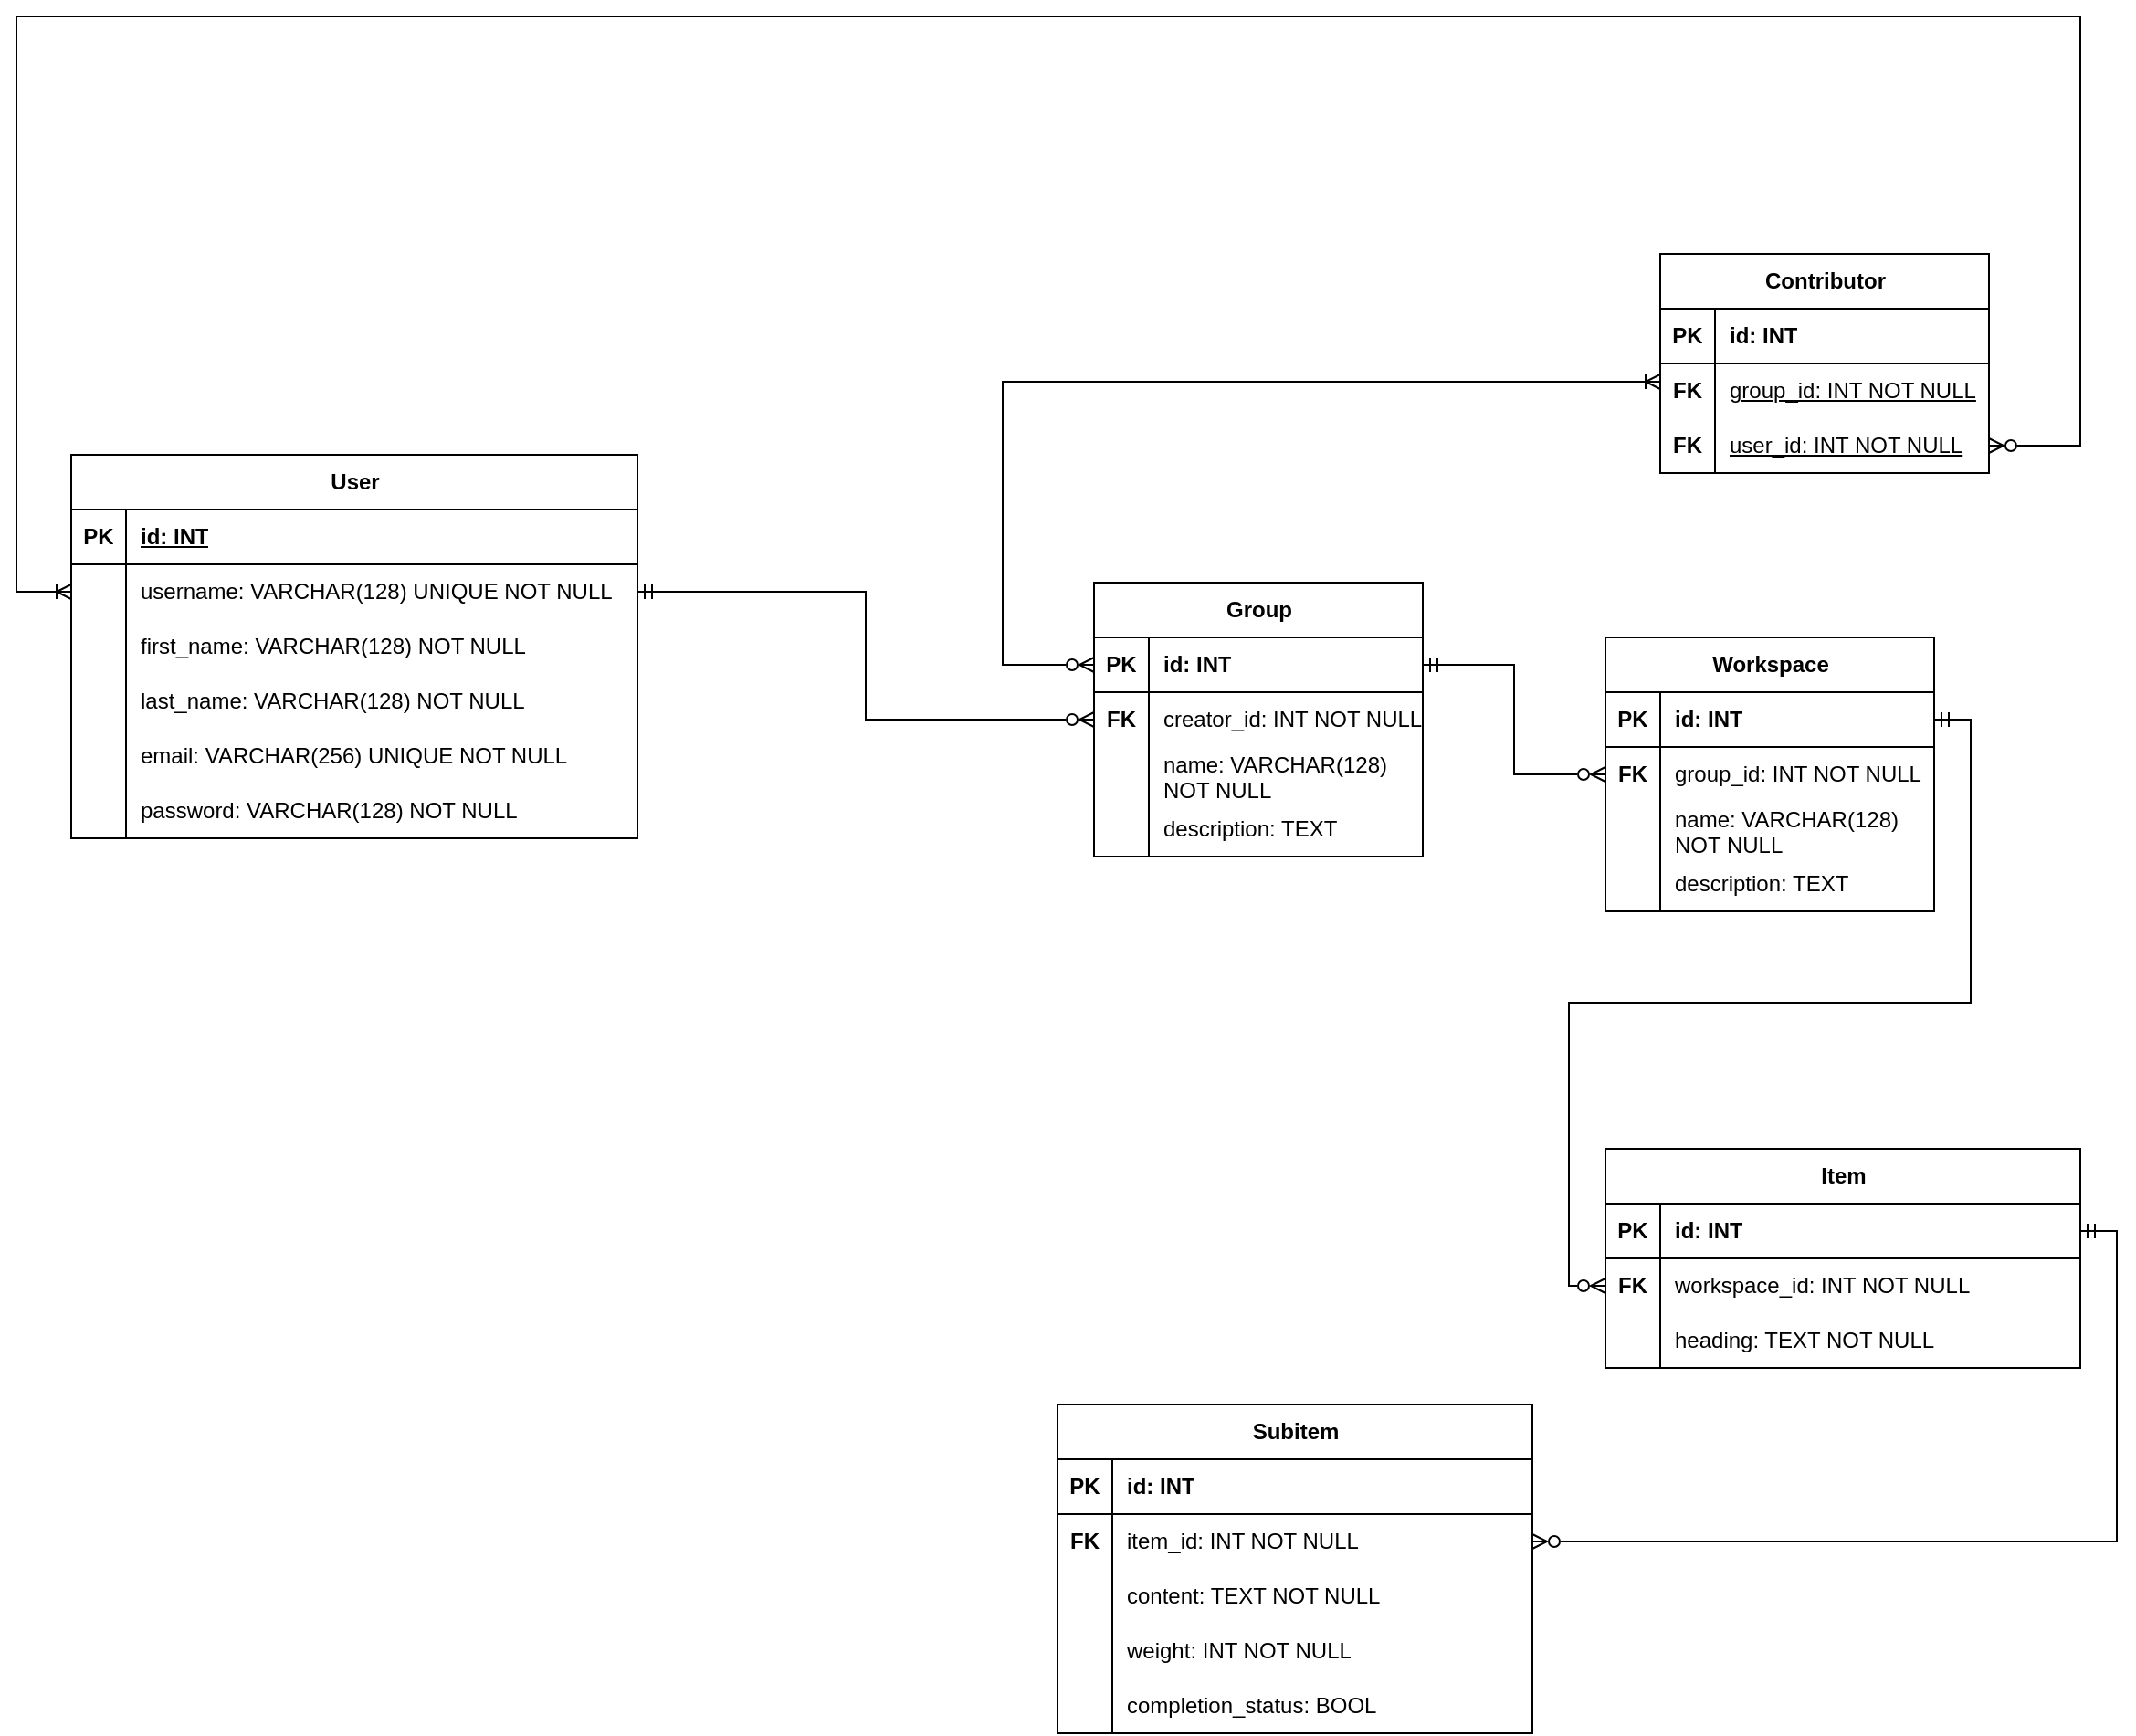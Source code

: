 <mxfile version="26.2.5">
  <diagram id="Vizgk328XZVKusMXMhiy" name="Page-1">
    <mxGraphModel dx="2844" dy="730" grid="1" gridSize="10" guides="1" tooltips="1" connect="1" arrows="1" fold="1" page="1" pageScale="1" pageWidth="827" pageHeight="1169" math="0" shadow="0">
      <root>
        <mxCell id="0" />
        <mxCell id="1" parent="0" />
        <mxCell id="0j1ZHd1GGFSt-I9mSzUB-1" value="User" style="shape=table;startSize=30;container=1;collapsible=1;childLayout=tableLayout;fixedRows=1;rowLines=0;fontStyle=1;align=center;resizeLast=1;html=1;" parent="1" vertex="1">
          <mxGeometry x="-1080" y="270" width="310" height="210.0" as="geometry" />
        </mxCell>
        <mxCell id="0j1ZHd1GGFSt-I9mSzUB-2" value="" style="shape=tableRow;horizontal=0;startSize=0;swimlaneHead=0;swimlaneBody=0;fillColor=none;collapsible=0;dropTarget=0;points=[[0,0.5],[1,0.5]];portConstraint=eastwest;top=0;left=0;right=0;bottom=1;" parent="0j1ZHd1GGFSt-I9mSzUB-1" vertex="1">
          <mxGeometry y="30" width="310" height="30" as="geometry" />
        </mxCell>
        <mxCell id="0j1ZHd1GGFSt-I9mSzUB-3" value="PK" style="shape=partialRectangle;connectable=0;fillColor=none;top=0;left=0;bottom=0;right=0;fontStyle=1;overflow=hidden;whiteSpace=wrap;html=1;" parent="0j1ZHd1GGFSt-I9mSzUB-2" vertex="1">
          <mxGeometry width="30" height="30" as="geometry">
            <mxRectangle width="30" height="30" as="alternateBounds" />
          </mxGeometry>
        </mxCell>
        <mxCell id="0j1ZHd1GGFSt-I9mSzUB-4" value="id: INT" style="shape=partialRectangle;connectable=0;fillColor=none;top=0;left=0;bottom=0;right=0;align=left;spacingLeft=6;fontStyle=5;overflow=hidden;whiteSpace=wrap;html=1;" parent="0j1ZHd1GGFSt-I9mSzUB-2" vertex="1">
          <mxGeometry x="30" width="280" height="30" as="geometry">
            <mxRectangle width="280" height="30" as="alternateBounds" />
          </mxGeometry>
        </mxCell>
        <mxCell id="0j1ZHd1GGFSt-I9mSzUB-5" value="" style="shape=tableRow;horizontal=0;startSize=0;swimlaneHead=0;swimlaneBody=0;fillColor=none;collapsible=0;dropTarget=0;points=[[0,0.5],[1,0.5]];portConstraint=eastwest;top=0;left=0;right=0;bottom=0;" parent="0j1ZHd1GGFSt-I9mSzUB-1" vertex="1">
          <mxGeometry y="60" width="310" height="30" as="geometry" />
        </mxCell>
        <mxCell id="0j1ZHd1GGFSt-I9mSzUB-6" value="" style="shape=partialRectangle;connectable=0;fillColor=none;top=0;left=0;bottom=0;right=0;editable=1;overflow=hidden;whiteSpace=wrap;html=1;" parent="0j1ZHd1GGFSt-I9mSzUB-5" vertex="1">
          <mxGeometry width="30" height="30" as="geometry">
            <mxRectangle width="30" height="30" as="alternateBounds" />
          </mxGeometry>
        </mxCell>
        <mxCell id="0j1ZHd1GGFSt-I9mSzUB-7" value="username: VARCHAR(128) UNIQUE NOT NULL" style="shape=partialRectangle;connectable=0;fillColor=none;top=0;left=0;bottom=0;right=0;align=left;spacingLeft=6;overflow=hidden;whiteSpace=wrap;html=1;" parent="0j1ZHd1GGFSt-I9mSzUB-5" vertex="1">
          <mxGeometry x="30" width="280" height="30" as="geometry">
            <mxRectangle width="280" height="30" as="alternateBounds" />
          </mxGeometry>
        </mxCell>
        <mxCell id="0j1ZHd1GGFSt-I9mSzUB-8" value="" style="shape=tableRow;horizontal=0;startSize=0;swimlaneHead=0;swimlaneBody=0;fillColor=none;collapsible=0;dropTarget=0;points=[[0,0.5],[1,0.5]];portConstraint=eastwest;top=0;left=0;right=0;bottom=0;" parent="0j1ZHd1GGFSt-I9mSzUB-1" vertex="1">
          <mxGeometry y="90" width="310" height="30" as="geometry" />
        </mxCell>
        <mxCell id="0j1ZHd1GGFSt-I9mSzUB-9" value="" style="shape=partialRectangle;connectable=0;fillColor=none;top=0;left=0;bottom=0;right=0;editable=1;overflow=hidden;whiteSpace=wrap;html=1;" parent="0j1ZHd1GGFSt-I9mSzUB-8" vertex="1">
          <mxGeometry width="30" height="30" as="geometry">
            <mxRectangle width="30" height="30" as="alternateBounds" />
          </mxGeometry>
        </mxCell>
        <mxCell id="0j1ZHd1GGFSt-I9mSzUB-10" value="first_name: VARCHAR(128) NOT NULL" style="shape=partialRectangle;connectable=0;fillColor=none;top=0;left=0;bottom=0;right=0;align=left;spacingLeft=6;overflow=hidden;whiteSpace=wrap;html=1;" parent="0j1ZHd1GGFSt-I9mSzUB-8" vertex="1">
          <mxGeometry x="30" width="280" height="30" as="geometry">
            <mxRectangle width="280" height="30" as="alternateBounds" />
          </mxGeometry>
        </mxCell>
        <mxCell id="0j1ZHd1GGFSt-I9mSzUB-11" value="" style="shape=tableRow;horizontal=0;startSize=0;swimlaneHead=0;swimlaneBody=0;fillColor=none;collapsible=0;dropTarget=0;points=[[0,0.5],[1,0.5]];portConstraint=eastwest;top=0;left=0;right=0;bottom=0;" parent="0j1ZHd1GGFSt-I9mSzUB-1" vertex="1">
          <mxGeometry y="120" width="310" height="30" as="geometry" />
        </mxCell>
        <mxCell id="0j1ZHd1GGFSt-I9mSzUB-12" value="" style="shape=partialRectangle;connectable=0;fillColor=none;top=0;left=0;bottom=0;right=0;editable=1;overflow=hidden;whiteSpace=wrap;html=1;" parent="0j1ZHd1GGFSt-I9mSzUB-11" vertex="1">
          <mxGeometry width="30" height="30" as="geometry">
            <mxRectangle width="30" height="30" as="alternateBounds" />
          </mxGeometry>
        </mxCell>
        <mxCell id="0j1ZHd1GGFSt-I9mSzUB-13" value="last_name: VARCHAR(128) NOT NULL" style="shape=partialRectangle;connectable=0;fillColor=none;top=0;left=0;bottom=0;right=0;align=left;spacingLeft=6;overflow=hidden;whiteSpace=wrap;html=1;" parent="0j1ZHd1GGFSt-I9mSzUB-11" vertex="1">
          <mxGeometry x="30" width="280" height="30" as="geometry">
            <mxRectangle width="280" height="30" as="alternateBounds" />
          </mxGeometry>
        </mxCell>
        <mxCell id="0j1ZHd1GGFSt-I9mSzUB-14" value="" style="shape=tableRow;horizontal=0;startSize=0;swimlaneHead=0;swimlaneBody=0;fillColor=none;collapsible=0;dropTarget=0;points=[[0,0.5],[1,0.5]];portConstraint=eastwest;top=0;left=0;right=0;bottom=0;" parent="0j1ZHd1GGFSt-I9mSzUB-1" vertex="1">
          <mxGeometry y="150" width="310" height="30" as="geometry" />
        </mxCell>
        <mxCell id="0j1ZHd1GGFSt-I9mSzUB-15" value="" style="shape=partialRectangle;connectable=0;fillColor=none;top=0;left=0;bottom=0;right=0;editable=1;overflow=hidden;whiteSpace=wrap;html=1;" parent="0j1ZHd1GGFSt-I9mSzUB-14" vertex="1">
          <mxGeometry width="30" height="30" as="geometry">
            <mxRectangle width="30" height="30" as="alternateBounds" />
          </mxGeometry>
        </mxCell>
        <mxCell id="0j1ZHd1GGFSt-I9mSzUB-16" value="email: VARCHAR(256) UNIQUE NOT NULL" style="shape=partialRectangle;connectable=0;fillColor=none;top=0;left=0;bottom=0;right=0;align=left;spacingLeft=6;overflow=hidden;whiteSpace=wrap;html=1;" parent="0j1ZHd1GGFSt-I9mSzUB-14" vertex="1">
          <mxGeometry x="30" width="280" height="30" as="geometry">
            <mxRectangle width="280" height="30" as="alternateBounds" />
          </mxGeometry>
        </mxCell>
        <mxCell id="Rop_SnVx1eAx6i6JZhQR-4" value="" style="shape=tableRow;horizontal=0;startSize=0;swimlaneHead=0;swimlaneBody=0;fillColor=none;collapsible=0;dropTarget=0;points=[[0,0.5],[1,0.5]];portConstraint=eastwest;top=0;left=0;right=0;bottom=0;" parent="0j1ZHd1GGFSt-I9mSzUB-1" vertex="1">
          <mxGeometry y="180" width="310" height="30" as="geometry" />
        </mxCell>
        <mxCell id="Rop_SnVx1eAx6i6JZhQR-5" value="" style="shape=partialRectangle;connectable=0;fillColor=none;top=0;left=0;bottom=0;right=0;editable=1;overflow=hidden;whiteSpace=wrap;html=1;" parent="Rop_SnVx1eAx6i6JZhQR-4" vertex="1">
          <mxGeometry width="30" height="30" as="geometry">
            <mxRectangle width="30" height="30" as="alternateBounds" />
          </mxGeometry>
        </mxCell>
        <mxCell id="Rop_SnVx1eAx6i6JZhQR-6" value="password: VARCHAR(128) NOT NULL" style="shape=partialRectangle;connectable=0;fillColor=none;top=0;left=0;bottom=0;right=0;align=left;spacingLeft=6;overflow=hidden;whiteSpace=wrap;html=1;" parent="Rop_SnVx1eAx6i6JZhQR-4" vertex="1">
          <mxGeometry x="30" width="280" height="30" as="geometry">
            <mxRectangle width="280" height="30" as="alternateBounds" />
          </mxGeometry>
        </mxCell>
        <mxCell id="Rop_SnVx1eAx6i6JZhQR-7" value="Group" style="shape=table;startSize=30;container=1;collapsible=1;childLayout=tableLayout;fixedRows=1;rowLines=0;fontStyle=1;align=center;resizeLast=1;html=1;" parent="1" vertex="1">
          <mxGeometry x="-520" y="340" width="180" height="150.0" as="geometry" />
        </mxCell>
        <mxCell id="Rop_SnVx1eAx6i6JZhQR-8" value="" style="shape=tableRow;horizontal=0;startSize=0;swimlaneHead=0;swimlaneBody=0;fillColor=none;collapsible=0;dropTarget=0;points=[[0,0.5],[1,0.5]];portConstraint=eastwest;top=0;left=0;right=0;bottom=1;" parent="Rop_SnVx1eAx6i6JZhQR-7" vertex="1">
          <mxGeometry y="30" width="180" height="30" as="geometry" />
        </mxCell>
        <mxCell id="Rop_SnVx1eAx6i6JZhQR-9" value="PK" style="shape=partialRectangle;connectable=0;fillColor=none;top=0;left=0;bottom=0;right=0;fontStyle=1;overflow=hidden;whiteSpace=wrap;html=1;" parent="Rop_SnVx1eAx6i6JZhQR-8" vertex="1">
          <mxGeometry width="30" height="30" as="geometry">
            <mxRectangle width="30" height="30" as="alternateBounds" />
          </mxGeometry>
        </mxCell>
        <mxCell id="Rop_SnVx1eAx6i6JZhQR-10" value="id: INT" style="shape=partialRectangle;connectable=0;fillColor=none;top=0;left=0;bottom=0;right=0;align=left;spacingLeft=6;fontStyle=1;overflow=hidden;whiteSpace=wrap;html=1;" parent="Rop_SnVx1eAx6i6JZhQR-8" vertex="1">
          <mxGeometry x="30" width="150" height="30" as="geometry">
            <mxRectangle width="150" height="30" as="alternateBounds" />
          </mxGeometry>
        </mxCell>
        <mxCell id="Rop_SnVx1eAx6i6JZhQR-11" value="" style="shape=tableRow;horizontal=0;startSize=0;swimlaneHead=0;swimlaneBody=0;fillColor=none;collapsible=0;dropTarget=0;points=[[0,0.5],[1,0.5]];portConstraint=eastwest;top=0;left=0;right=0;bottom=0;" parent="Rop_SnVx1eAx6i6JZhQR-7" vertex="1">
          <mxGeometry y="60" width="180" height="30" as="geometry" />
        </mxCell>
        <mxCell id="Rop_SnVx1eAx6i6JZhQR-12" value="&lt;b&gt;FK&lt;/b&gt;" style="shape=partialRectangle;connectable=0;fillColor=none;top=0;left=0;bottom=0;right=0;editable=1;overflow=hidden;whiteSpace=wrap;html=1;strokeColor=default;align=center;verticalAlign=middle;fontFamily=Helvetica;fontSize=12;fontColor=default;" parent="Rop_SnVx1eAx6i6JZhQR-11" vertex="1">
          <mxGeometry width="30" height="30" as="geometry">
            <mxRectangle width="30" height="30" as="alternateBounds" />
          </mxGeometry>
        </mxCell>
        <mxCell id="Rop_SnVx1eAx6i6JZhQR-13" value="creator_id: INT NOT NULL" style="shape=partialRectangle;connectable=0;fillColor=none;top=0;left=0;bottom=0;right=0;align=left;spacingLeft=6;overflow=hidden;whiteSpace=wrap;html=1;" parent="Rop_SnVx1eAx6i6JZhQR-11" vertex="1">
          <mxGeometry x="30" width="150" height="30" as="geometry">
            <mxRectangle width="150" height="30" as="alternateBounds" />
          </mxGeometry>
        </mxCell>
        <mxCell id="Rop_SnVx1eAx6i6JZhQR-14" value="" style="shape=tableRow;horizontal=0;startSize=0;swimlaneHead=0;swimlaneBody=0;fillColor=none;collapsible=0;dropTarget=0;points=[[0,0.5],[1,0.5]];portConstraint=eastwest;top=0;left=0;right=0;bottom=0;" parent="Rop_SnVx1eAx6i6JZhQR-7" vertex="1">
          <mxGeometry y="90" width="180" height="30" as="geometry" />
        </mxCell>
        <mxCell id="Rop_SnVx1eAx6i6JZhQR-15" value="" style="shape=partialRectangle;connectable=0;fillColor=none;top=0;left=0;bottom=0;right=0;editable=1;overflow=hidden;whiteSpace=wrap;html=1;" parent="Rop_SnVx1eAx6i6JZhQR-14" vertex="1">
          <mxGeometry width="30" height="30" as="geometry">
            <mxRectangle width="30" height="30" as="alternateBounds" />
          </mxGeometry>
        </mxCell>
        <mxCell id="Rop_SnVx1eAx6i6JZhQR-16" value="name: VARCHAR(128) NOT NULL" style="shape=partialRectangle;connectable=0;fillColor=none;top=0;left=0;bottom=0;right=0;align=left;spacingLeft=6;overflow=hidden;whiteSpace=wrap;html=1;" parent="Rop_SnVx1eAx6i6JZhQR-14" vertex="1">
          <mxGeometry x="30" width="150" height="30" as="geometry">
            <mxRectangle width="150" height="30" as="alternateBounds" />
          </mxGeometry>
        </mxCell>
        <mxCell id="Rop_SnVx1eAx6i6JZhQR-47" value="" style="shape=tableRow;horizontal=0;startSize=0;swimlaneHead=0;swimlaneBody=0;fillColor=none;collapsible=0;dropTarget=0;points=[[0,0.5],[1,0.5]];portConstraint=eastwest;top=0;left=0;right=0;bottom=0;" parent="Rop_SnVx1eAx6i6JZhQR-7" vertex="1">
          <mxGeometry y="120" width="180" height="30" as="geometry" />
        </mxCell>
        <mxCell id="Rop_SnVx1eAx6i6JZhQR-48" value="" style="shape=partialRectangle;connectable=0;fillColor=none;top=0;left=0;bottom=0;right=0;editable=1;overflow=hidden;whiteSpace=wrap;html=1;" parent="Rop_SnVx1eAx6i6JZhQR-47" vertex="1">
          <mxGeometry width="30" height="30" as="geometry">
            <mxRectangle width="30" height="30" as="alternateBounds" />
          </mxGeometry>
        </mxCell>
        <mxCell id="Rop_SnVx1eAx6i6JZhQR-49" value="description: TEXT" style="shape=partialRectangle;connectable=0;fillColor=none;top=0;left=0;bottom=0;right=0;align=left;spacingLeft=6;overflow=hidden;whiteSpace=wrap;html=1;" parent="Rop_SnVx1eAx6i6JZhQR-47" vertex="1">
          <mxGeometry x="30" width="150" height="30" as="geometry">
            <mxRectangle width="150" height="30" as="alternateBounds" />
          </mxGeometry>
        </mxCell>
        <mxCell id="Rop_SnVx1eAx6i6JZhQR-26" value="Workspace" style="shape=table;startSize=30;container=1;collapsible=1;childLayout=tableLayout;fixedRows=1;rowLines=0;fontStyle=1;align=center;resizeLast=1;html=1;" parent="1" vertex="1">
          <mxGeometry x="-240" y="370" width="180" height="150" as="geometry" />
        </mxCell>
        <mxCell id="Rop_SnVx1eAx6i6JZhQR-27" value="" style="shape=tableRow;horizontal=0;startSize=0;swimlaneHead=0;swimlaneBody=0;fillColor=none;collapsible=0;dropTarget=0;points=[[0,0.5],[1,0.5]];portConstraint=eastwest;top=0;left=0;right=0;bottom=1;" parent="Rop_SnVx1eAx6i6JZhQR-26" vertex="1">
          <mxGeometry y="30" width="180" height="30" as="geometry" />
        </mxCell>
        <mxCell id="Rop_SnVx1eAx6i6JZhQR-28" value="PK" style="shape=partialRectangle;connectable=0;fillColor=none;top=0;left=0;bottom=0;right=0;fontStyle=1;overflow=hidden;whiteSpace=wrap;html=1;" parent="Rop_SnVx1eAx6i6JZhQR-27" vertex="1">
          <mxGeometry width="30" height="30" as="geometry">
            <mxRectangle width="30" height="30" as="alternateBounds" />
          </mxGeometry>
        </mxCell>
        <mxCell id="Rop_SnVx1eAx6i6JZhQR-29" value="id: INT" style="shape=partialRectangle;connectable=0;fillColor=none;top=0;left=0;bottom=0;right=0;align=left;spacingLeft=6;fontStyle=1;overflow=hidden;whiteSpace=wrap;html=1;" parent="Rop_SnVx1eAx6i6JZhQR-27" vertex="1">
          <mxGeometry x="30" width="150" height="30" as="geometry">
            <mxRectangle width="150" height="30" as="alternateBounds" />
          </mxGeometry>
        </mxCell>
        <mxCell id="Rop_SnVx1eAx6i6JZhQR-50" value="" style="shape=tableRow;horizontal=0;startSize=0;swimlaneHead=0;swimlaneBody=0;fillColor=none;collapsible=0;dropTarget=0;points=[[0,0.5],[1,0.5]];portConstraint=eastwest;top=0;left=0;right=0;bottom=0;" parent="Rop_SnVx1eAx6i6JZhQR-26" vertex="1">
          <mxGeometry y="60" width="180" height="30" as="geometry" />
        </mxCell>
        <mxCell id="Rop_SnVx1eAx6i6JZhQR-51" value="&lt;b&gt;FK&lt;/b&gt;" style="shape=partialRectangle;connectable=0;fillColor=none;top=0;left=0;bottom=0;right=0;editable=1;overflow=hidden;whiteSpace=wrap;html=1;" parent="Rop_SnVx1eAx6i6JZhQR-50" vertex="1">
          <mxGeometry width="30" height="30" as="geometry">
            <mxRectangle width="30" height="30" as="alternateBounds" />
          </mxGeometry>
        </mxCell>
        <mxCell id="Rop_SnVx1eAx6i6JZhQR-52" value="&lt;span&gt;group_id&lt;/span&gt;: INT NOT NULL" style="shape=partialRectangle;connectable=0;fillColor=none;top=0;left=0;bottom=0;right=0;align=left;spacingLeft=6;overflow=hidden;whiteSpace=wrap;html=1;fontStyle=0" parent="Rop_SnVx1eAx6i6JZhQR-50" vertex="1">
          <mxGeometry x="30" width="150" height="30" as="geometry">
            <mxRectangle width="150" height="30" as="alternateBounds" />
          </mxGeometry>
        </mxCell>
        <mxCell id="Rop_SnVx1eAx6i6JZhQR-111" value="" style="shape=tableRow;horizontal=0;startSize=0;swimlaneHead=0;swimlaneBody=0;fillColor=none;collapsible=0;dropTarget=0;points=[[0,0.5],[1,0.5]];portConstraint=eastwest;top=0;left=0;right=0;bottom=0;" parent="Rop_SnVx1eAx6i6JZhQR-26" vertex="1">
          <mxGeometry y="90" width="180" height="30" as="geometry" />
        </mxCell>
        <mxCell id="Rop_SnVx1eAx6i6JZhQR-112" value="" style="shape=partialRectangle;connectable=0;fillColor=none;top=0;left=0;bottom=0;right=0;editable=1;overflow=hidden;whiteSpace=wrap;html=1;" parent="Rop_SnVx1eAx6i6JZhQR-111" vertex="1">
          <mxGeometry width="30" height="30" as="geometry">
            <mxRectangle width="30" height="30" as="alternateBounds" />
          </mxGeometry>
        </mxCell>
        <mxCell id="Rop_SnVx1eAx6i6JZhQR-113" value="name: VARCHAR(128) NOT NULL" style="shape=partialRectangle;connectable=0;fillColor=none;top=0;left=0;bottom=0;right=0;align=left;spacingLeft=6;overflow=hidden;whiteSpace=wrap;html=1;fontStyle=0" parent="Rop_SnVx1eAx6i6JZhQR-111" vertex="1">
          <mxGeometry x="30" width="150" height="30" as="geometry">
            <mxRectangle width="150" height="30" as="alternateBounds" />
          </mxGeometry>
        </mxCell>
        <mxCell id="Rop_SnVx1eAx6i6JZhQR-57" value="" style="shape=tableRow;horizontal=0;startSize=0;swimlaneHead=0;swimlaneBody=0;fillColor=none;collapsible=0;dropTarget=0;points=[[0,0.5],[1,0.5]];portConstraint=eastwest;top=0;left=0;right=0;bottom=0;" parent="Rop_SnVx1eAx6i6JZhQR-26" vertex="1">
          <mxGeometry y="120" width="180" height="30" as="geometry" />
        </mxCell>
        <mxCell id="Rop_SnVx1eAx6i6JZhQR-58" value="" style="shape=partialRectangle;connectable=0;fillColor=none;top=0;left=0;bottom=0;right=0;editable=1;overflow=hidden;whiteSpace=wrap;html=1;" parent="Rop_SnVx1eAx6i6JZhQR-57" vertex="1">
          <mxGeometry width="30" height="30" as="geometry">
            <mxRectangle width="30" height="30" as="alternateBounds" />
          </mxGeometry>
        </mxCell>
        <mxCell id="Rop_SnVx1eAx6i6JZhQR-59" value="description: TEXT" style="shape=partialRectangle;connectable=0;fillColor=none;top=0;left=0;bottom=0;right=0;align=left;spacingLeft=6;overflow=hidden;whiteSpace=wrap;html=1;fontStyle=0" parent="Rop_SnVx1eAx6i6JZhQR-57" vertex="1">
          <mxGeometry x="30" width="150" height="30" as="geometry">
            <mxRectangle width="150" height="30" as="alternateBounds" />
          </mxGeometry>
        </mxCell>
        <mxCell id="Rop_SnVx1eAx6i6JZhQR-107" style="edgeStyle=orthogonalEdgeStyle;rounded=0;orthogonalLoop=1;jettySize=auto;html=1;entryX=0;entryY=0.5;entryDx=0;entryDy=0;endArrow=ERzeroToMany;startFill=0;startArrow=ERoneToMany;endFill=0;" parent="1" source="Rop_SnVx1eAx6i6JZhQR-36" target="Rop_SnVx1eAx6i6JZhQR-8" edge="1">
          <mxGeometry relative="1" as="geometry">
            <Array as="points">
              <mxPoint x="-570" y="230" />
              <mxPoint x="-570" y="385" />
            </Array>
          </mxGeometry>
        </mxCell>
        <mxCell id="Rop_SnVx1eAx6i6JZhQR-36" value="Contributor" style="shape=table;startSize=30;container=1;collapsible=1;childLayout=tableLayout;fixedRows=1;rowLines=0;fontStyle=1;align=center;resizeLast=1;html=1;" parent="1" vertex="1">
          <mxGeometry x="-210" y="160" width="180" height="120" as="geometry" />
        </mxCell>
        <mxCell id="Rop_SnVx1eAx6i6JZhQR-37" value="" style="shape=tableRow;horizontal=0;startSize=0;swimlaneHead=0;swimlaneBody=0;fillColor=none;collapsible=0;dropTarget=0;points=[[0,0.5],[1,0.5]];portConstraint=eastwest;top=0;left=0;right=0;bottom=1;" parent="Rop_SnVx1eAx6i6JZhQR-36" vertex="1">
          <mxGeometry y="30" width="180" height="30" as="geometry" />
        </mxCell>
        <mxCell id="Rop_SnVx1eAx6i6JZhQR-38" value="PK" style="shape=partialRectangle;connectable=0;fillColor=none;top=0;left=0;bottom=0;right=0;fontStyle=1;overflow=hidden;whiteSpace=wrap;html=1;" parent="Rop_SnVx1eAx6i6JZhQR-37" vertex="1">
          <mxGeometry width="30" height="30" as="geometry">
            <mxRectangle width="30" height="30" as="alternateBounds" />
          </mxGeometry>
        </mxCell>
        <mxCell id="Rop_SnVx1eAx6i6JZhQR-39" value="id: INT" style="shape=partialRectangle;connectable=0;fillColor=none;top=0;left=0;bottom=0;right=0;align=left;spacingLeft=6;fontStyle=1;overflow=hidden;whiteSpace=wrap;html=1;" parent="Rop_SnVx1eAx6i6JZhQR-37" vertex="1">
          <mxGeometry x="30" width="150" height="30" as="geometry">
            <mxRectangle width="150" height="30" as="alternateBounds" />
          </mxGeometry>
        </mxCell>
        <mxCell id="Rop_SnVx1eAx6i6JZhQR-40" value="" style="shape=tableRow;horizontal=0;startSize=0;swimlaneHead=0;swimlaneBody=0;fillColor=none;collapsible=0;dropTarget=0;points=[[0,0.5],[1,0.5]];portConstraint=eastwest;top=0;left=0;right=0;bottom=0;" parent="Rop_SnVx1eAx6i6JZhQR-36" vertex="1">
          <mxGeometry y="60" width="180" height="30" as="geometry" />
        </mxCell>
        <mxCell id="Rop_SnVx1eAx6i6JZhQR-41" value="&lt;b&gt;FK&lt;/b&gt;" style="shape=partialRectangle;connectable=0;fillColor=none;top=0;left=0;bottom=0;right=0;editable=1;overflow=hidden;whiteSpace=wrap;html=1;" parent="Rop_SnVx1eAx6i6JZhQR-40" vertex="1">
          <mxGeometry width="30" height="30" as="geometry">
            <mxRectangle width="30" height="30" as="alternateBounds" />
          </mxGeometry>
        </mxCell>
        <mxCell id="Rop_SnVx1eAx6i6JZhQR-42" value="group_id: INT NOT NULL" style="shape=partialRectangle;connectable=0;fillColor=none;top=0;left=0;bottom=0;right=0;align=left;spacingLeft=6;overflow=hidden;whiteSpace=wrap;html=1;fontStyle=4" parent="Rop_SnVx1eAx6i6JZhQR-40" vertex="1">
          <mxGeometry x="30" width="150" height="30" as="geometry">
            <mxRectangle width="150" height="30" as="alternateBounds" />
          </mxGeometry>
        </mxCell>
        <mxCell id="Rop_SnVx1eAx6i6JZhQR-43" value="" style="shape=tableRow;horizontal=0;startSize=0;swimlaneHead=0;swimlaneBody=0;fillColor=none;collapsible=0;dropTarget=0;points=[[0,0.5],[1,0.5]];portConstraint=eastwest;top=0;left=0;right=0;bottom=0;" parent="Rop_SnVx1eAx6i6JZhQR-36" vertex="1">
          <mxGeometry y="90" width="180" height="30" as="geometry" />
        </mxCell>
        <mxCell id="Rop_SnVx1eAx6i6JZhQR-44" value="&lt;b&gt;FK&lt;/b&gt;" style="shape=partialRectangle;connectable=0;fillColor=none;top=0;left=0;bottom=0;right=0;editable=1;overflow=hidden;whiteSpace=wrap;html=1;" parent="Rop_SnVx1eAx6i6JZhQR-43" vertex="1">
          <mxGeometry width="30" height="30" as="geometry">
            <mxRectangle width="30" height="30" as="alternateBounds" />
          </mxGeometry>
        </mxCell>
        <mxCell id="Rop_SnVx1eAx6i6JZhQR-45" value="user_id: INT NOT NULL" style="shape=partialRectangle;connectable=0;fillColor=none;top=0;left=0;bottom=0;right=0;align=left;spacingLeft=6;overflow=hidden;whiteSpace=wrap;html=1;fontStyle=4" parent="Rop_SnVx1eAx6i6JZhQR-43" vertex="1">
          <mxGeometry x="30" width="150" height="30" as="geometry">
            <mxRectangle width="150" height="30" as="alternateBounds" />
          </mxGeometry>
        </mxCell>
        <mxCell id="Rop_SnVx1eAx6i6JZhQR-73" value="Item" style="shape=table;startSize=30;container=1;collapsible=1;childLayout=tableLayout;fixedRows=1;rowLines=0;fontStyle=1;align=center;resizeLast=1;html=1;" parent="1" vertex="1">
          <mxGeometry x="-240" y="650" width="260" height="120.0" as="geometry" />
        </mxCell>
        <mxCell id="Rop_SnVx1eAx6i6JZhQR-74" value="" style="shape=tableRow;horizontal=0;startSize=0;swimlaneHead=0;swimlaneBody=0;fillColor=none;collapsible=0;dropTarget=0;points=[[0,0.5],[1,0.5]];portConstraint=eastwest;top=0;left=0;right=0;bottom=1;" parent="Rop_SnVx1eAx6i6JZhQR-73" vertex="1">
          <mxGeometry y="30" width="260" height="30" as="geometry" />
        </mxCell>
        <mxCell id="Rop_SnVx1eAx6i6JZhQR-75" value="PK" style="shape=partialRectangle;connectable=0;fillColor=none;top=0;left=0;bottom=0;right=0;fontStyle=1;overflow=hidden;whiteSpace=wrap;html=1;" parent="Rop_SnVx1eAx6i6JZhQR-74" vertex="1">
          <mxGeometry width="30" height="30" as="geometry">
            <mxRectangle width="30" height="30" as="alternateBounds" />
          </mxGeometry>
        </mxCell>
        <mxCell id="Rop_SnVx1eAx6i6JZhQR-76" value="id: INT" style="shape=partialRectangle;connectable=0;fillColor=none;top=0;left=0;bottom=0;right=0;align=left;spacingLeft=6;fontStyle=1;overflow=hidden;whiteSpace=wrap;html=1;" parent="Rop_SnVx1eAx6i6JZhQR-74" vertex="1">
          <mxGeometry x="30" width="230" height="30" as="geometry">
            <mxRectangle width="230" height="30" as="alternateBounds" />
          </mxGeometry>
        </mxCell>
        <mxCell id="Rop_SnVx1eAx6i6JZhQR-77" value="" style="shape=tableRow;horizontal=0;startSize=0;swimlaneHead=0;swimlaneBody=0;fillColor=none;collapsible=0;dropTarget=0;points=[[0,0.5],[1,0.5]];portConstraint=eastwest;top=0;left=0;right=0;bottom=0;fontStyle=0" parent="Rop_SnVx1eAx6i6JZhQR-73" vertex="1">
          <mxGeometry y="60" width="260" height="30" as="geometry" />
        </mxCell>
        <mxCell id="Rop_SnVx1eAx6i6JZhQR-78" value="&lt;b&gt;FK&lt;/b&gt;" style="shape=partialRectangle;connectable=0;fillColor=none;top=0;left=0;bottom=0;right=0;editable=1;overflow=hidden;whiteSpace=wrap;html=1;" parent="Rop_SnVx1eAx6i6JZhQR-77" vertex="1">
          <mxGeometry width="30" height="30" as="geometry">
            <mxRectangle width="30" height="30" as="alternateBounds" />
          </mxGeometry>
        </mxCell>
        <mxCell id="Rop_SnVx1eAx6i6JZhQR-79" value="workspace_id: INT NOT NULL" style="shape=partialRectangle;connectable=0;fillColor=none;top=0;left=0;bottom=0;right=0;align=left;spacingLeft=6;overflow=hidden;whiteSpace=wrap;html=1;fontStyle=0" parent="Rop_SnVx1eAx6i6JZhQR-77" vertex="1">
          <mxGeometry x="30" width="230" height="30" as="geometry">
            <mxRectangle width="230" height="30" as="alternateBounds" />
          </mxGeometry>
        </mxCell>
        <mxCell id="Rop_SnVx1eAx6i6JZhQR-80" value="" style="shape=tableRow;horizontal=0;startSize=0;swimlaneHead=0;swimlaneBody=0;fillColor=none;collapsible=0;dropTarget=0;points=[[0,0.5],[1,0.5]];portConstraint=eastwest;top=0;left=0;right=0;bottom=0;" parent="Rop_SnVx1eAx6i6JZhQR-73" vertex="1">
          <mxGeometry y="90" width="260" height="30" as="geometry" />
        </mxCell>
        <mxCell id="Rop_SnVx1eAx6i6JZhQR-81" value="" style="shape=partialRectangle;connectable=0;fillColor=none;top=0;left=0;bottom=0;right=0;editable=1;overflow=hidden;whiteSpace=wrap;html=1;" parent="Rop_SnVx1eAx6i6JZhQR-80" vertex="1">
          <mxGeometry width="30" height="30" as="geometry">
            <mxRectangle width="30" height="30" as="alternateBounds" />
          </mxGeometry>
        </mxCell>
        <mxCell id="Rop_SnVx1eAx6i6JZhQR-82" value="heading: TEXT NOT NULL" style="shape=partialRectangle;connectable=0;fillColor=none;top=0;left=0;bottom=0;right=0;align=left;spacingLeft=6;overflow=hidden;whiteSpace=wrap;html=1;fontStyle=0" parent="Rop_SnVx1eAx6i6JZhQR-80" vertex="1">
          <mxGeometry x="30" width="230" height="30" as="geometry">
            <mxRectangle width="230" height="30" as="alternateBounds" />
          </mxGeometry>
        </mxCell>
        <mxCell id="Rop_SnVx1eAx6i6JZhQR-86" value="Subitem" style="shape=table;startSize=30;container=1;collapsible=1;childLayout=tableLayout;fixedRows=1;rowLines=0;fontStyle=1;align=center;resizeLast=1;html=1;" parent="1" vertex="1">
          <mxGeometry x="-540" y="790" width="260" height="180.0" as="geometry" />
        </mxCell>
        <mxCell id="Rop_SnVx1eAx6i6JZhQR-87" value="" style="shape=tableRow;horizontal=0;startSize=0;swimlaneHead=0;swimlaneBody=0;fillColor=none;collapsible=0;dropTarget=0;points=[[0,0.5],[1,0.5]];portConstraint=eastwest;top=0;left=0;right=0;bottom=1;" parent="Rop_SnVx1eAx6i6JZhQR-86" vertex="1">
          <mxGeometry y="30" width="260" height="30" as="geometry" />
        </mxCell>
        <mxCell id="Rop_SnVx1eAx6i6JZhQR-88" value="PK" style="shape=partialRectangle;connectable=0;fillColor=none;top=0;left=0;bottom=0;right=0;fontStyle=1;overflow=hidden;whiteSpace=wrap;html=1;" parent="Rop_SnVx1eAx6i6JZhQR-87" vertex="1">
          <mxGeometry width="30" height="30" as="geometry">
            <mxRectangle width="30" height="30" as="alternateBounds" />
          </mxGeometry>
        </mxCell>
        <mxCell id="Rop_SnVx1eAx6i6JZhQR-89" value="id: INT" style="shape=partialRectangle;connectable=0;fillColor=none;top=0;left=0;bottom=0;right=0;align=left;spacingLeft=6;fontStyle=1;overflow=hidden;whiteSpace=wrap;html=1;" parent="Rop_SnVx1eAx6i6JZhQR-87" vertex="1">
          <mxGeometry x="30" width="230" height="30" as="geometry">
            <mxRectangle width="230" height="30" as="alternateBounds" />
          </mxGeometry>
        </mxCell>
        <mxCell id="Rop_SnVx1eAx6i6JZhQR-90" value="" style="shape=tableRow;horizontal=0;startSize=0;swimlaneHead=0;swimlaneBody=0;fillColor=none;collapsible=0;dropTarget=0;points=[[0,0.5],[1,0.5]];portConstraint=eastwest;top=0;left=0;right=0;bottom=0;" parent="Rop_SnVx1eAx6i6JZhQR-86" vertex="1">
          <mxGeometry y="60" width="260" height="30" as="geometry" />
        </mxCell>
        <mxCell id="Rop_SnVx1eAx6i6JZhQR-91" value="&lt;b&gt;FK&lt;/b&gt;" style="shape=partialRectangle;connectable=0;fillColor=none;top=0;left=0;bottom=0;right=0;editable=1;overflow=hidden;whiteSpace=wrap;html=1;" parent="Rop_SnVx1eAx6i6JZhQR-90" vertex="1">
          <mxGeometry width="30" height="30" as="geometry">
            <mxRectangle width="30" height="30" as="alternateBounds" />
          </mxGeometry>
        </mxCell>
        <mxCell id="Rop_SnVx1eAx6i6JZhQR-92" value="item_id: INT NOT NULL" style="shape=partialRectangle;connectable=0;fillColor=none;top=0;left=0;bottom=0;right=0;align=left;spacingLeft=6;overflow=hidden;whiteSpace=wrap;html=1;fontStyle=0" parent="Rop_SnVx1eAx6i6JZhQR-90" vertex="1">
          <mxGeometry x="30" width="230" height="30" as="geometry">
            <mxRectangle width="230" height="30" as="alternateBounds" />
          </mxGeometry>
        </mxCell>
        <mxCell id="Rop_SnVx1eAx6i6JZhQR-93" value="" style="shape=tableRow;horizontal=0;startSize=0;swimlaneHead=0;swimlaneBody=0;fillColor=none;collapsible=0;dropTarget=0;points=[[0,0.5],[1,0.5]];portConstraint=eastwest;top=0;left=0;right=0;bottom=0;" parent="Rop_SnVx1eAx6i6JZhQR-86" vertex="1">
          <mxGeometry y="90" width="260" height="30" as="geometry" />
        </mxCell>
        <mxCell id="Rop_SnVx1eAx6i6JZhQR-94" value="" style="shape=partialRectangle;connectable=0;fillColor=none;top=0;left=0;bottom=0;right=0;editable=1;overflow=hidden;whiteSpace=wrap;html=1;" parent="Rop_SnVx1eAx6i6JZhQR-93" vertex="1">
          <mxGeometry width="30" height="30" as="geometry">
            <mxRectangle width="30" height="30" as="alternateBounds" />
          </mxGeometry>
        </mxCell>
        <mxCell id="Rop_SnVx1eAx6i6JZhQR-95" value="content: TEXT NOT NULL" style="shape=partialRectangle;connectable=0;fillColor=none;top=0;left=0;bottom=0;right=0;align=left;spacingLeft=6;overflow=hidden;whiteSpace=wrap;html=1;fontStyle=0" parent="Rop_SnVx1eAx6i6JZhQR-93" vertex="1">
          <mxGeometry x="30" width="230" height="30" as="geometry">
            <mxRectangle width="230" height="30" as="alternateBounds" />
          </mxGeometry>
        </mxCell>
        <mxCell id="Rop_SnVx1eAx6i6JZhQR-96" value="" style="shape=tableRow;horizontal=0;startSize=0;swimlaneHead=0;swimlaneBody=0;fillColor=none;collapsible=0;dropTarget=0;points=[[0,0.5],[1,0.5]];portConstraint=eastwest;top=0;left=0;right=0;bottom=0;" parent="Rop_SnVx1eAx6i6JZhQR-86" vertex="1">
          <mxGeometry y="120" width="260" height="30" as="geometry" />
        </mxCell>
        <mxCell id="Rop_SnVx1eAx6i6JZhQR-97" value="" style="shape=partialRectangle;connectable=0;fillColor=none;top=0;left=0;bottom=0;right=0;editable=1;overflow=hidden;whiteSpace=wrap;html=1;" parent="Rop_SnVx1eAx6i6JZhQR-96" vertex="1">
          <mxGeometry width="30" height="30" as="geometry">
            <mxRectangle width="30" height="30" as="alternateBounds" />
          </mxGeometry>
        </mxCell>
        <mxCell id="Rop_SnVx1eAx6i6JZhQR-98" value="weight: INT NOT NULL" style="shape=partialRectangle;connectable=0;fillColor=none;top=0;left=0;bottom=0;right=0;align=left;spacingLeft=6;overflow=hidden;whiteSpace=wrap;html=1;fontStyle=0" parent="Rop_SnVx1eAx6i6JZhQR-96" vertex="1">
          <mxGeometry x="30" width="230" height="30" as="geometry">
            <mxRectangle width="230" height="30" as="alternateBounds" />
          </mxGeometry>
        </mxCell>
        <mxCell id="Rop_SnVx1eAx6i6JZhQR-99" value="" style="shape=tableRow;horizontal=0;startSize=0;swimlaneHead=0;swimlaneBody=0;fillColor=none;collapsible=0;dropTarget=0;points=[[0,0.5],[1,0.5]];portConstraint=eastwest;top=0;left=0;right=0;bottom=0;" parent="Rop_SnVx1eAx6i6JZhQR-86" vertex="1">
          <mxGeometry y="150" width="260" height="30" as="geometry" />
        </mxCell>
        <mxCell id="Rop_SnVx1eAx6i6JZhQR-100" value="" style="shape=partialRectangle;connectable=0;fillColor=none;top=0;left=0;bottom=0;right=0;editable=1;overflow=hidden;whiteSpace=wrap;html=1;" parent="Rop_SnVx1eAx6i6JZhQR-99" vertex="1">
          <mxGeometry width="30" height="30" as="geometry">
            <mxRectangle width="30" height="30" as="alternateBounds" />
          </mxGeometry>
        </mxCell>
        <mxCell id="Rop_SnVx1eAx6i6JZhQR-101" value="completion_status: BOOL" style="shape=partialRectangle;connectable=0;fillColor=none;top=0;left=0;bottom=0;right=0;align=left;spacingLeft=6;overflow=hidden;whiteSpace=wrap;html=1;fontStyle=0" parent="Rop_SnVx1eAx6i6JZhQR-99" vertex="1">
          <mxGeometry x="30" width="230" height="30" as="geometry">
            <mxRectangle width="230" height="30" as="alternateBounds" />
          </mxGeometry>
        </mxCell>
        <mxCell id="Rop_SnVx1eAx6i6JZhQR-103" style="edgeStyle=orthogonalEdgeStyle;rounded=0;orthogonalLoop=1;jettySize=auto;html=1;entryX=1;entryY=0.5;entryDx=0;entryDy=0;endArrow=ERmandOne;startFill=0;startArrow=ERzeroToMany;endFill=0;" parent="1" source="Rop_SnVx1eAx6i6JZhQR-11" target="0j1ZHd1GGFSt-I9mSzUB-5" edge="1">
          <mxGeometry relative="1" as="geometry" />
        </mxCell>
        <mxCell id="Rop_SnVx1eAx6i6JZhQR-106" style="edgeStyle=orthogonalEdgeStyle;rounded=0;orthogonalLoop=1;jettySize=auto;html=1;entryX=1;entryY=0.5;entryDx=0;entryDy=0;endArrow=ERmandOne;endFill=0;startArrow=ERzeroToMany;startFill=0;" parent="1" source="Rop_SnVx1eAx6i6JZhQR-50" target="Rop_SnVx1eAx6i6JZhQR-8" edge="1">
          <mxGeometry relative="1" as="geometry" />
        </mxCell>
        <mxCell id="Rop_SnVx1eAx6i6JZhQR-108" style="edgeStyle=orthogonalEdgeStyle;rounded=0;orthogonalLoop=1;jettySize=auto;html=1;entryX=1;entryY=0.5;entryDx=0;entryDy=0;endArrow=ERmandOne;endFill=0;startArrow=ERzeroToMany;startFill=0;" parent="1" source="Rop_SnVx1eAx6i6JZhQR-77" target="Rop_SnVx1eAx6i6JZhQR-27" edge="1">
          <mxGeometry relative="1" as="geometry" />
        </mxCell>
        <mxCell id="Rop_SnVx1eAx6i6JZhQR-109" style="edgeStyle=orthogonalEdgeStyle;rounded=0;orthogonalLoop=1;jettySize=auto;html=1;entryX=0;entryY=0.5;entryDx=0;entryDy=0;startArrow=ERzeroToMany;startFill=0;endArrow=ERoneToMany;endFill=0;" parent="1" source="Rop_SnVx1eAx6i6JZhQR-43" target="0j1ZHd1GGFSt-I9mSzUB-5" edge="1">
          <mxGeometry relative="1" as="geometry">
            <Array as="points">
              <mxPoint x="20" y="265" />
              <mxPoint x="20" y="30" />
              <mxPoint x="-1110" y="30" />
              <mxPoint x="-1110" y="345" />
            </Array>
          </mxGeometry>
        </mxCell>
        <mxCell id="Rop_SnVx1eAx6i6JZhQR-110" style="edgeStyle=orthogonalEdgeStyle;rounded=0;orthogonalLoop=1;jettySize=auto;html=1;entryX=1;entryY=0.5;entryDx=0;entryDy=0;endArrow=ERmandOne;endFill=0;startArrow=ERzeroToMany;startFill=0;" parent="1" source="Rop_SnVx1eAx6i6JZhQR-90" target="Rop_SnVx1eAx6i6JZhQR-74" edge="1">
          <mxGeometry relative="1" as="geometry" />
        </mxCell>
      </root>
    </mxGraphModel>
  </diagram>
</mxfile>
